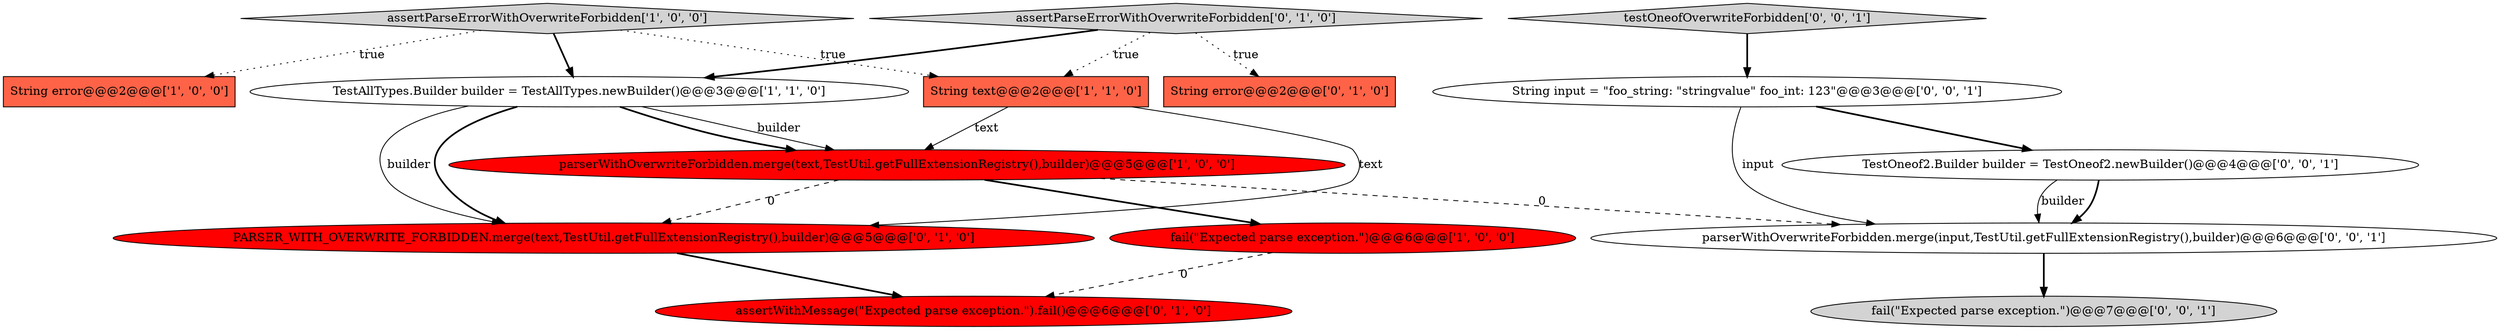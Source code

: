 digraph {
1 [style = filled, label = "String error@@@2@@@['1', '0', '0']", fillcolor = tomato, shape = box image = "AAA0AAABBB1BBB"];
8 [style = filled, label = "assertParseErrorWithOverwriteForbidden['0', '1', '0']", fillcolor = lightgray, shape = diamond image = "AAA0AAABBB2BBB"];
5 [style = filled, label = "fail(\"Expected parse exception.\")@@@6@@@['1', '0', '0']", fillcolor = red, shape = ellipse image = "AAA1AAABBB1BBB"];
0 [style = filled, label = "TestAllTypes.Builder builder = TestAllTypes.newBuilder()@@@3@@@['1', '1', '0']", fillcolor = white, shape = ellipse image = "AAA0AAABBB1BBB"];
3 [style = filled, label = "assertParseErrorWithOverwriteForbidden['1', '0', '0']", fillcolor = lightgray, shape = diamond image = "AAA0AAABBB1BBB"];
4 [style = filled, label = "String text@@@2@@@['1', '1', '0']", fillcolor = tomato, shape = box image = "AAA0AAABBB1BBB"];
2 [style = filled, label = "parserWithOverwriteForbidden.merge(text,TestUtil.getFullExtensionRegistry(),builder)@@@5@@@['1', '0', '0']", fillcolor = red, shape = ellipse image = "AAA1AAABBB1BBB"];
12 [style = filled, label = "testOneofOverwriteForbidden['0', '0', '1']", fillcolor = lightgray, shape = diamond image = "AAA0AAABBB3BBB"];
6 [style = filled, label = "PARSER_WITH_OVERWRITE_FORBIDDEN.merge(text,TestUtil.getFullExtensionRegistry(),builder)@@@5@@@['0', '1', '0']", fillcolor = red, shape = ellipse image = "AAA1AAABBB2BBB"];
11 [style = filled, label = "fail(\"Expected parse exception.\")@@@7@@@['0', '0', '1']", fillcolor = lightgray, shape = ellipse image = "AAA0AAABBB3BBB"];
9 [style = filled, label = "String error@@@2@@@['0', '1', '0']", fillcolor = tomato, shape = box image = "AAA0AAABBB2BBB"];
10 [style = filled, label = "String input = \"foo_string: \"stringvalue\" foo_int: 123\"@@@3@@@['0', '0', '1']", fillcolor = white, shape = ellipse image = "AAA0AAABBB3BBB"];
7 [style = filled, label = "assertWithMessage(\"Expected parse exception.\").fail()@@@6@@@['0', '1', '0']", fillcolor = red, shape = ellipse image = "AAA1AAABBB2BBB"];
13 [style = filled, label = "parserWithOverwriteForbidden.merge(input,TestUtil.getFullExtensionRegistry(),builder)@@@6@@@['0', '0', '1']", fillcolor = white, shape = ellipse image = "AAA0AAABBB3BBB"];
14 [style = filled, label = "TestOneof2.Builder builder = TestOneof2.newBuilder()@@@4@@@['0', '0', '1']", fillcolor = white, shape = ellipse image = "AAA0AAABBB3BBB"];
10->14 [style = bold, label=""];
0->6 [style = bold, label=""];
0->2 [style = solid, label="builder"];
0->2 [style = bold, label=""];
3->4 [style = dotted, label="true"];
13->11 [style = bold, label=""];
8->4 [style = dotted, label="true"];
3->0 [style = bold, label=""];
4->2 [style = solid, label="text"];
0->6 [style = solid, label="builder"];
8->0 [style = bold, label=""];
12->10 [style = bold, label=""];
4->6 [style = solid, label="text"];
2->13 [style = dashed, label="0"];
2->6 [style = dashed, label="0"];
8->9 [style = dotted, label="true"];
10->13 [style = solid, label="input"];
14->13 [style = bold, label=""];
5->7 [style = dashed, label="0"];
6->7 [style = bold, label=""];
14->13 [style = solid, label="builder"];
3->1 [style = dotted, label="true"];
2->5 [style = bold, label=""];
}

